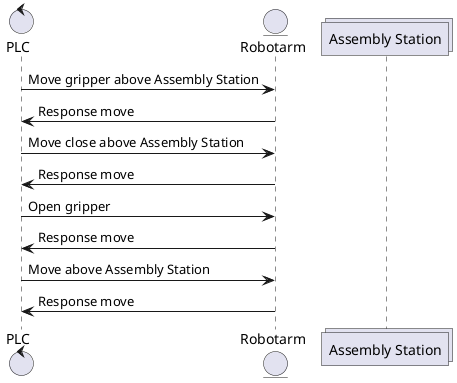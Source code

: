 @startuml place_part
control     PLC             as plc
entity      Robotarm        as rob
collections "Assembly Station"   as ass

plc -> rob : Move gripper above Assembly Station
rob -> plc : Response move
plc -> rob : Move close above Assembly Station
rob -> plc : Response move
plc -> rob : Open gripper
rob -> plc : Response move
plc -> rob : Move above Assembly Station
rob -> plc : Response move

@enduml